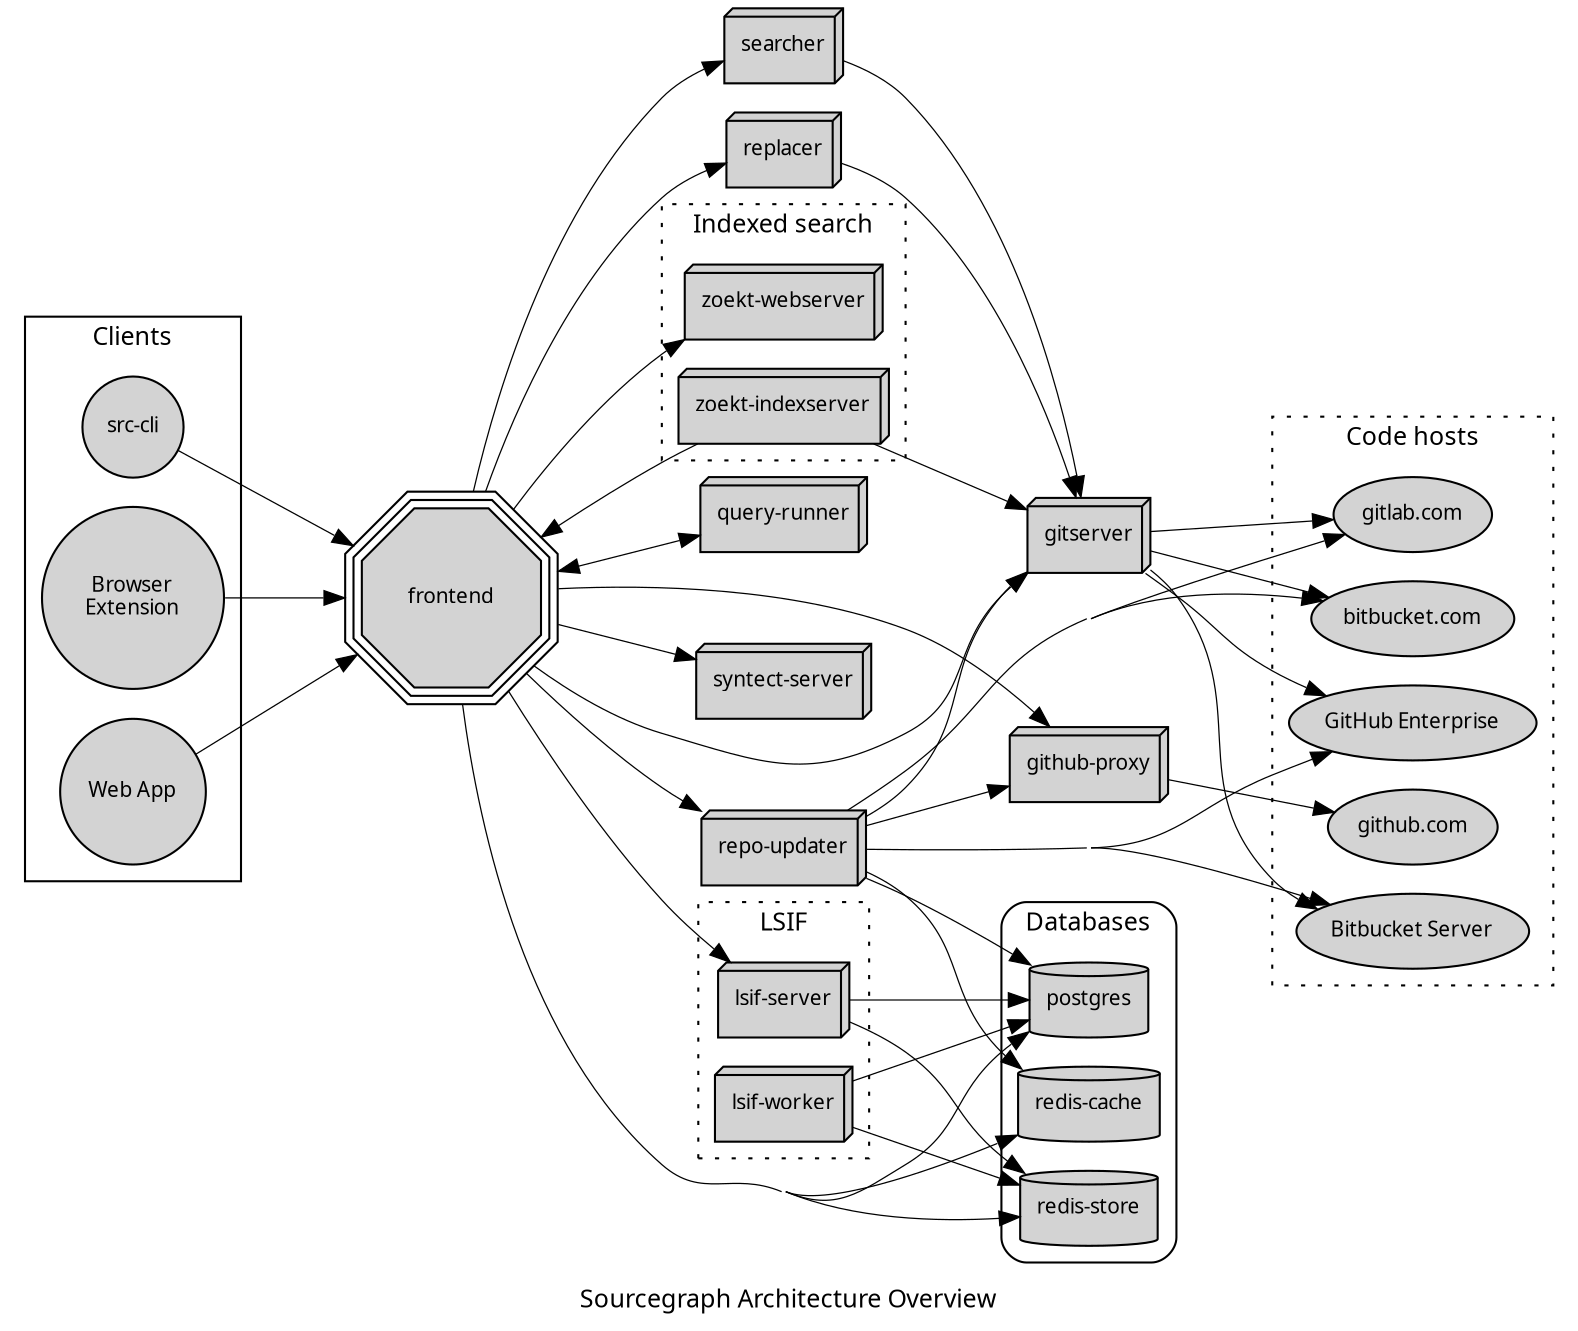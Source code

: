 digraph architecture {
    label="Sourcegraph Architecture Overview"
    rankdir=LR
    ratio=fill
    concentrate=true
    ranksep=0.8
    nodesep=0.2

    graph [
        fontname="Iosevka"
        fontsize=12
    ]

    node [
        style="filled"
        shape="box3d"
        fontname="Iosevka"
        fontsize=10
    ]

    edge [
        penwidth=0.6
        arrowType="empty"
    ]

    frontend [
        fixedsize=true
        width=1.2
        height=1.2
        shape="tripleoctagon"
        label="frontend"
        URL="https://github.com/sourcegraph/sourcegraph/tree/master/cmd/frontend"
    ]

    gitserver    [label="gitserver" URL="https://github.com/sourcegraph/sourcegraph/tree/master/cmd/gitserver"]
    repo_updater [label="repo-updater" URL="https://github.com/sourcegraph/sourcegraph/tree/master/cmd/repo-updater"]
    searcher     [label="searcher" URL="https://github.com/sourcegraph/sourcegraph/tree/master/cmd/searcher"]
    replacer     [label="replacer" URL="https://github.com/sourcegraph/sourcegraph/tree/master/cmd/replacer"]
    query_runner [label="query-runner" URL="https://github.com/sourcegraph/sourcegraph/tree/master/cmd/query-runner"]
    github_proxy [label="github-proxy" URL="https://github.com/sourcegraph/sourcegraph/tree/master/cmd/github-proxy"]
    syntect_server [label="syntect-server" URL="https://github.com/sourcegraph/syntect_server"]

    subgraph cluster_lsif_zoekt {
        label="Indexed search"
        rank="same"
        graph [style="dotted"]

        zoekt_webserver [label="zoekt-webserver" URL="https://github.com/sourcegraph/zoekt/tree/master/cmd/zoekt-webserver"]
        zoekt_indexserver [label="zoekt-indexserver" URL="https://github.com/sourcegraph/zoekt/tree/master/cmd/zoekt-sourcegraph-indexserver"]
    }

    subgraph cluster_lsif_processes {
        label="LSIF"
        rank="same"
        graph [style="dotted"]

        lsif_server [label="lsif-server" URL="https://github.com/sourcegraph/sourcegraph/tree/master/lsif/src/server"]
        lsif_worker [label="lsif-worker" URL="https://github.com/sourcegraph/sourcegraph/tree/master/lsif/src/worker"]
    }

    subgraph cluster_databases {
        label="Databases"
        rank="same"
        graph [style="rounded"]
        node [shape="cylinder"]

        redis_cache [label="redis-cache"]
        redis_store [label="redis-store"]
        postgres [label="postgres"]
    }

    subgraph cluster_codehosts {
        label="Code hosts"
        rank="same"
        graph [style="dotted"]
        node  [shape="oval"]

        github_dot_com [label="github.com"]
        gitlab_dot_com [label="gitlab.com"]
        bitbucket_cloud [label="bitbucket.com"]
        github_enterprise [label="GitHub Enterprise"]
        bitbucket_server [label="Bitbucket Server"]
    }

    subgraph cluster_clients {
        label="Clients"
        node [shape="circle"]
        src_cli [label="src-cli" URL="https://github.com/sourcegraph/src-cli"]
        browser_ext [label="Browser\nExtension" URL="https://github.com/sourcegraph/sourcegraph/tree/master/browser/"]
        web_app [label="Web App" URL="https://github.com/sourcegraph/sourcegraph/tree/master/web"]
    }

    frontend -> gitserver
    frontend -> query_runner -> frontend
    frontend -> searcher -> gitserver
    frontend -> replacer -> gitserver
    frontend -> repo_updater
    frontend -> github_proxy
    frontend -> zoekt_webserver
    frontend -> postgres
    frontend -> redis_cache
    frontend -> redis_store
    frontend -> syntect_server
    frontend -> lsif_server

    lsif_server -> postgres
    lsif_server -> redis_store
    lsif_worker -> postgres
    lsif_worker -> redis_store

    repo_updater -> github_proxy
    repo_updater -> github_enterprise
    repo_updater -> gitlab_dot_com
    repo_updater -> bitbucket_server
    repo_updater -> bitbucket_cloud
    repo_updater -> postgres
    repo_updater -> gitserver
    repo_updater -> redis_cache

    github_proxy -> github_dot_com

    gitserver -> github_enterprise
    gitserver -> gitlab_dot_com
    gitserver -> bitbucket_server
    gitserver -> bitbucket_cloud

    zoekt_indexserver -> frontend
    zoekt_indexserver -> gitserver

    browser_ext -> frontend
    web_app -> frontend
    src_cli -> frontend
}
